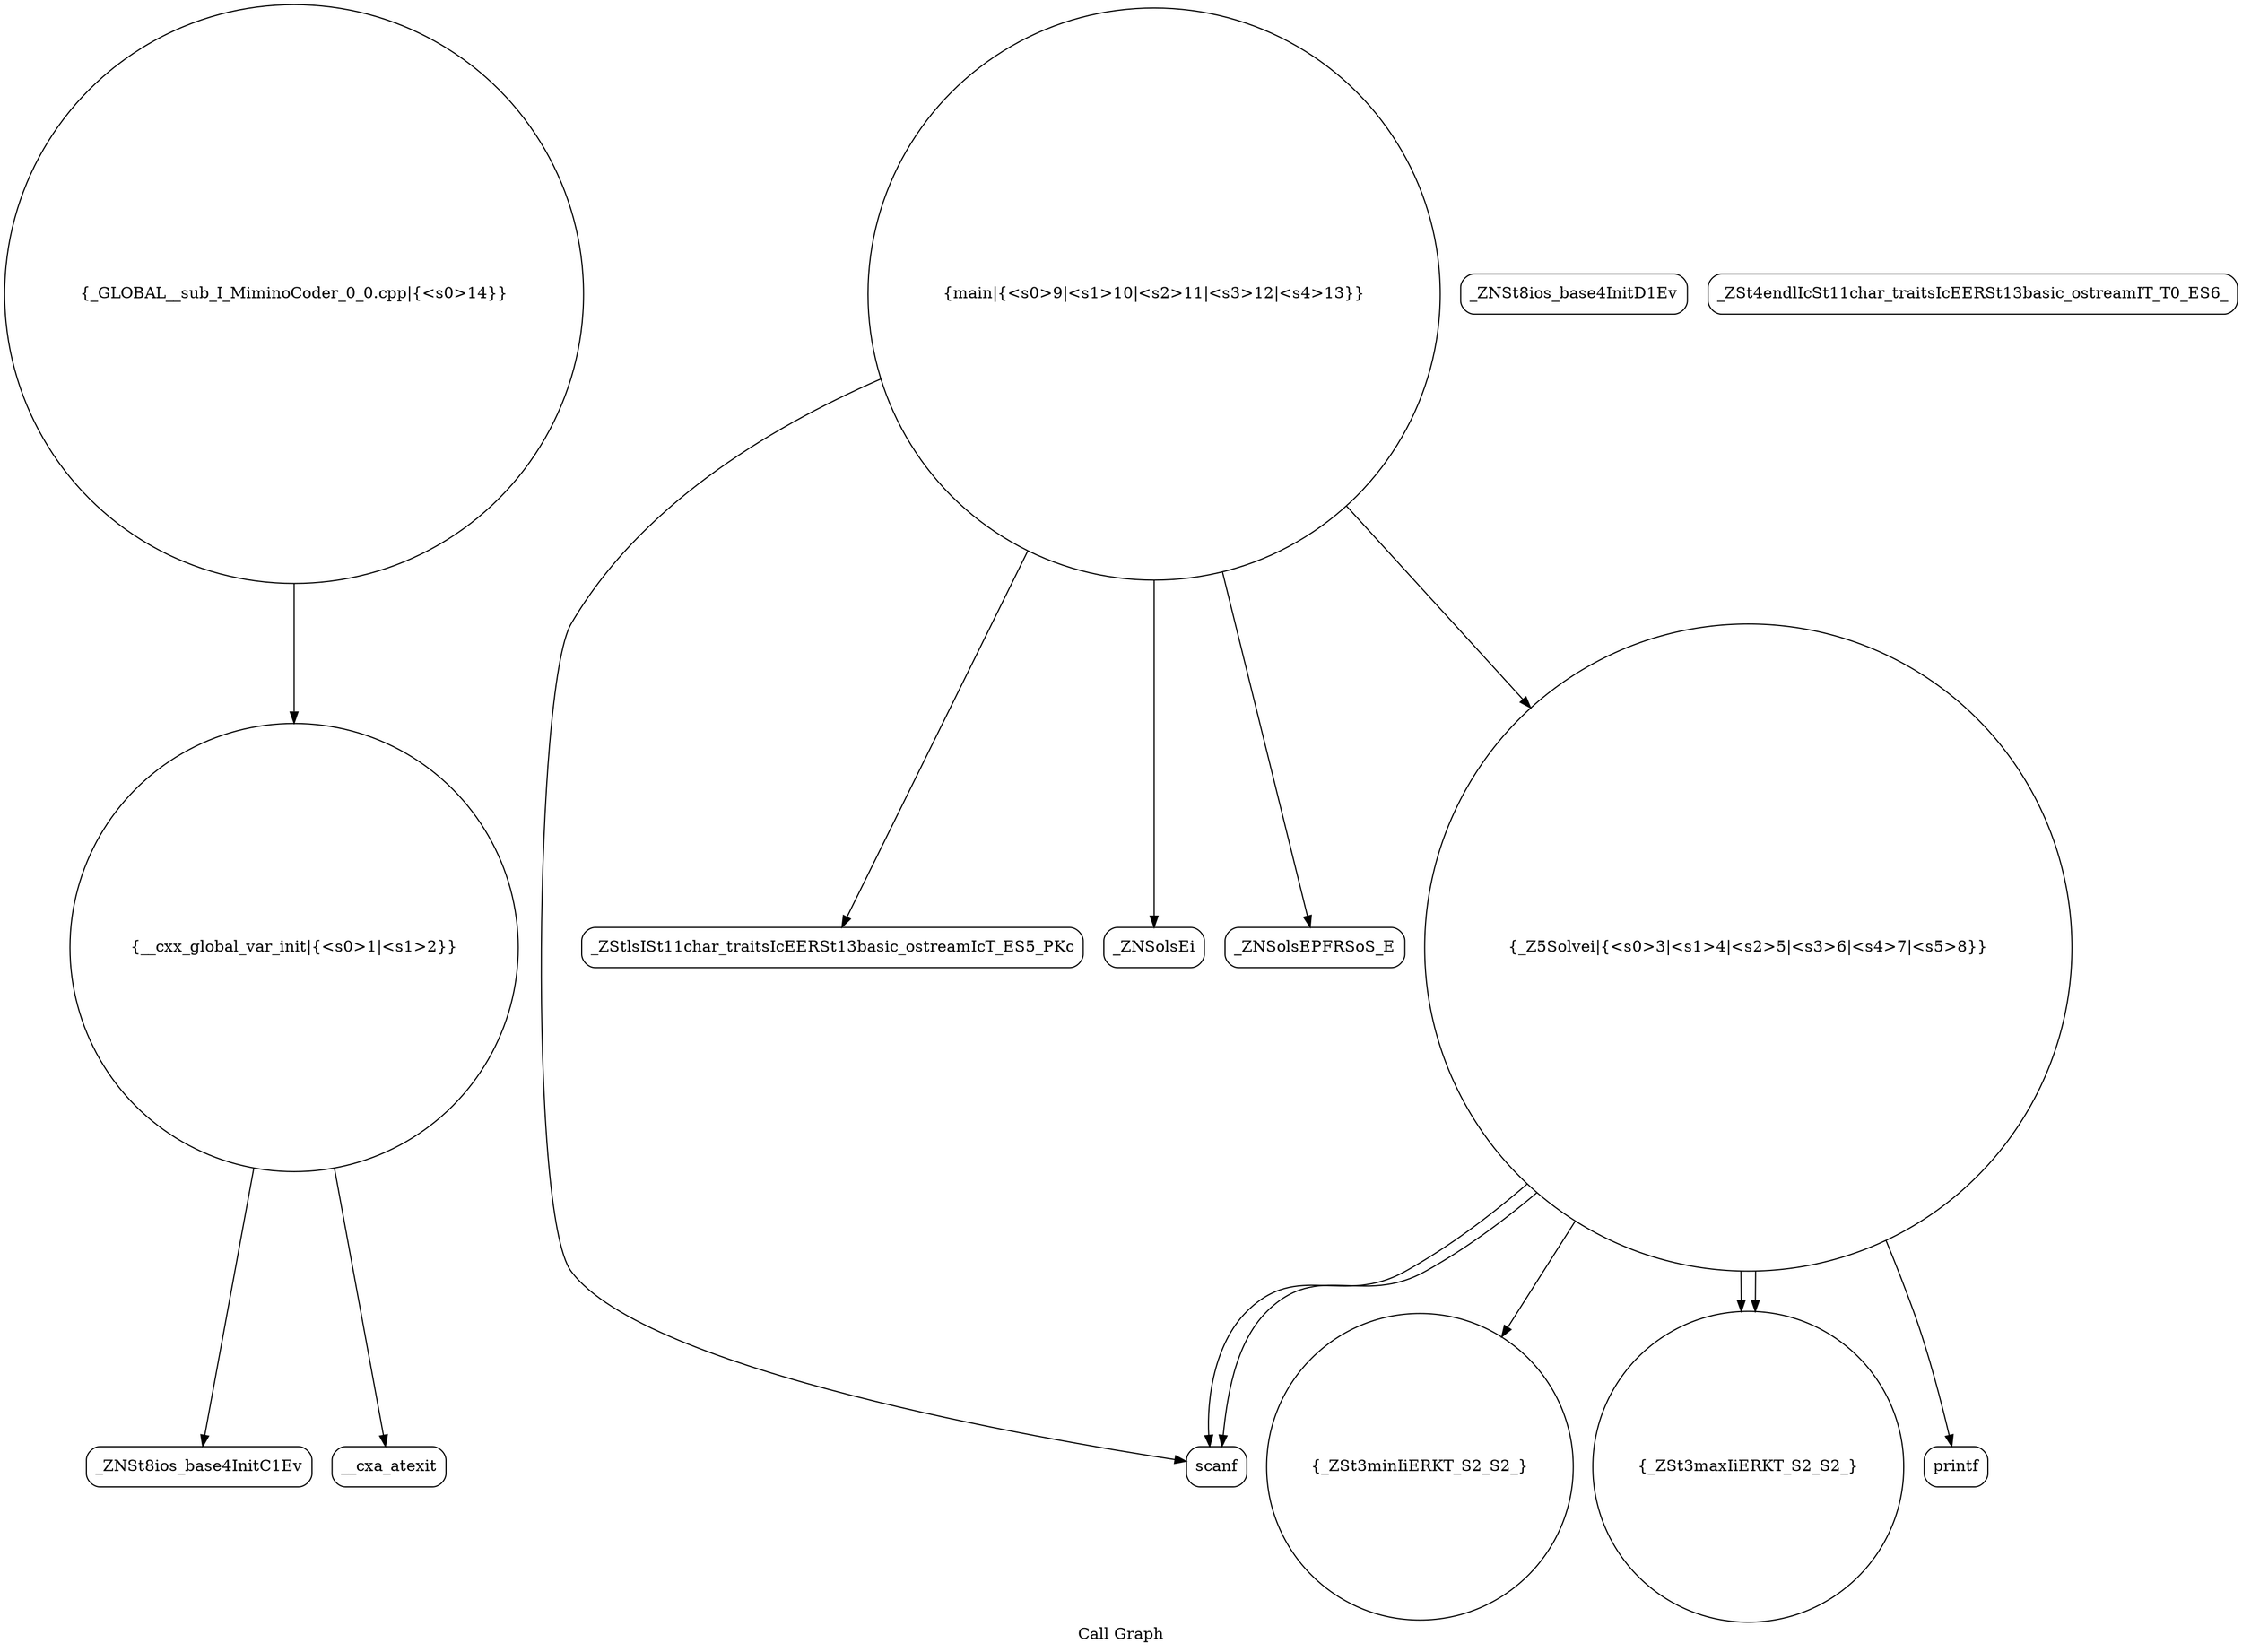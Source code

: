 digraph "Call Graph" {
	label="Call Graph";

	Node0x559735988250 [shape=record,shape=circle,label="{__cxx_global_var_init|{<s0>1|<s1>2}}"];
	Node0x559735988250:s0 -> Node0x5597359886e0[color=black];
	Node0x559735988250:s1 -> Node0x5597359887e0[color=black];
	Node0x5597359889e0 [shape=record,shape=circle,label="{_ZSt3minIiERKT_S2_S2_}"];
	Node0x559735988d60 [shape=record,shape=circle,label="{_GLOBAL__sub_I_MiminoCoder_0_0.cpp|{<s0>14}}"];
	Node0x559735988d60:s0 -> Node0x559735988250[color=black];
	Node0x559735988760 [shape=record,shape=Mrecord,label="{_ZNSt8ios_base4InitD1Ev}"];
	Node0x559735988ae0 [shape=record,shape=circle,label="{main|{<s0>9|<s1>10|<s2>11|<s3>12|<s4>13}}"];
	Node0x559735988ae0:s0 -> Node0x5597359888e0[color=black];
	Node0x559735988ae0:s1 -> Node0x559735988b60[color=black];
	Node0x559735988ae0:s2 -> Node0x559735988be0[color=black];
	Node0x559735988ae0:s3 -> Node0x559735988c60[color=black];
	Node0x559735988ae0:s4 -> Node0x559735988860[color=black];
	Node0x559735988860 [shape=record,shape=circle,label="{_Z5Solvei|{<s0>3|<s1>4|<s2>5|<s3>6|<s4>7|<s5>8}}"];
	Node0x559735988860:s0 -> Node0x5597359888e0[color=black];
	Node0x559735988860:s1 -> Node0x5597359888e0[color=black];
	Node0x559735988860:s2 -> Node0x559735988960[color=black];
	Node0x559735988860:s3 -> Node0x559735988960[color=black];
	Node0x559735988860:s4 -> Node0x5597359889e0[color=black];
	Node0x559735988860:s5 -> Node0x559735988a60[color=black];
	Node0x559735988be0 [shape=record,shape=Mrecord,label="{_ZNSolsEi}"];
	Node0x559735988960 [shape=record,shape=circle,label="{_ZSt3maxIiERKT_S2_S2_}"];
	Node0x559735988ce0 [shape=record,shape=Mrecord,label="{_ZSt4endlIcSt11char_traitsIcEERSt13basic_ostreamIT_T0_ES6_}"];
	Node0x5597359886e0 [shape=record,shape=Mrecord,label="{_ZNSt8ios_base4InitC1Ev}"];
	Node0x559735988a60 [shape=record,shape=Mrecord,label="{printf}"];
	Node0x5597359887e0 [shape=record,shape=Mrecord,label="{__cxa_atexit}"];
	Node0x559735988b60 [shape=record,shape=Mrecord,label="{_ZStlsISt11char_traitsIcEERSt13basic_ostreamIcT_ES5_PKc}"];
	Node0x5597359888e0 [shape=record,shape=Mrecord,label="{scanf}"];
	Node0x559735988c60 [shape=record,shape=Mrecord,label="{_ZNSolsEPFRSoS_E}"];
}
